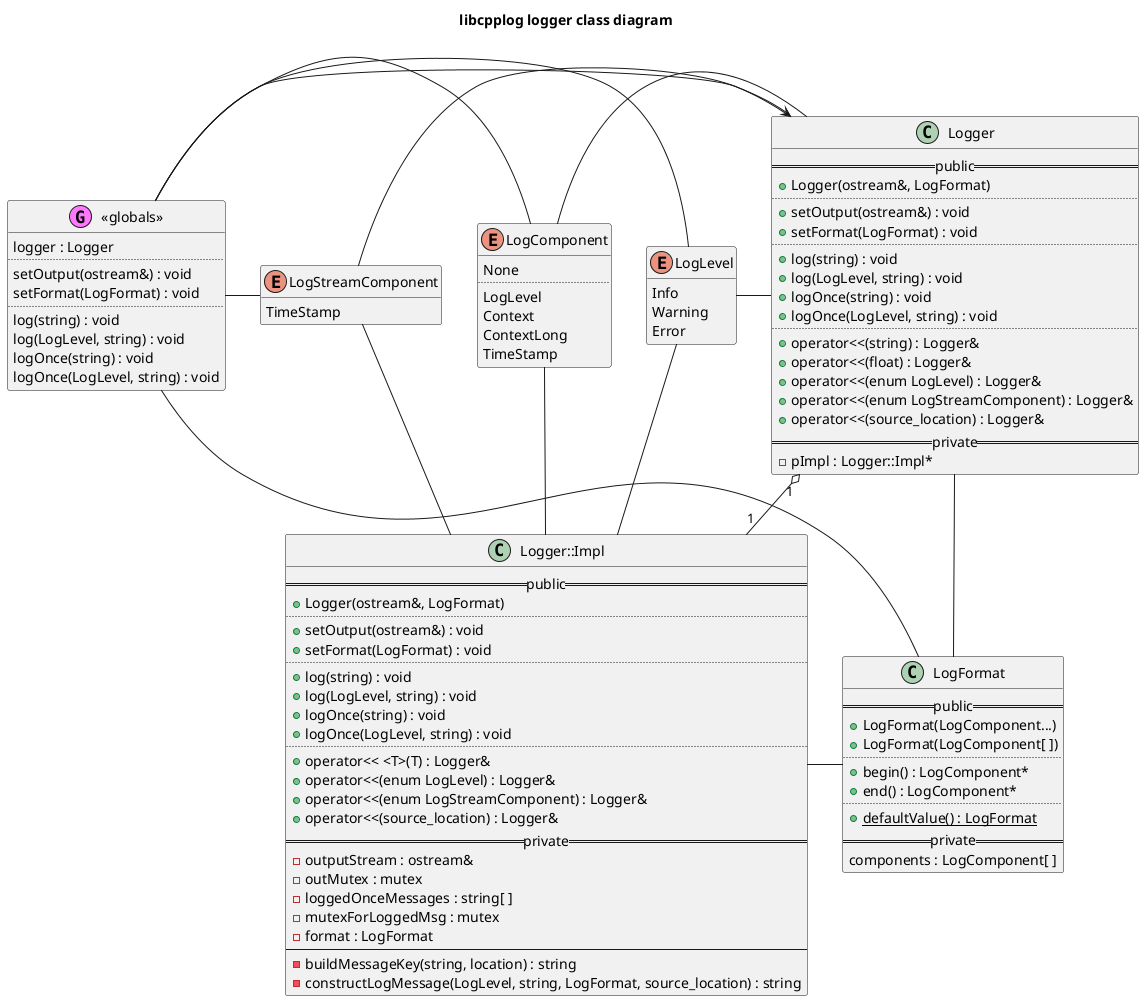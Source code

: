 @startuml logger-class-diagram

title libcpplog logger class diagram

enum LogLevel {
    Info
    Warning
    Error
}
hide LogLevel methods

enum LogComponent {
    None
    ..
    LogLevel
    Context
    ContextLong
    TimeStamp
}

enum LogStreamComponent {
    TimeStamp
}
hide LogStreamComponent methods

class LogFormat {
    == public ==
    + LogFormat(LogComponent...)
    + LogFormat(LogComponent[ ])
    ..
    + begin() : LogComponent*
    + end() : LogComponent*
    ..
    + {static} defaultValue() : LogFormat
    == private ==
    components : LogComponent[ ]
}

class Logger {
    == public ==
    + Logger(ostream&, LogFormat)
    ..
    + setOutput(ostream&) : void
    + setFormat(LogFormat) : void
    ..
    + log(string) : void
    + log(LogLevel, string) : void
    + logOnce(string) : void
    + logOnce(LogLevel, string) : void
    ..
    + operator<<(string) : Logger&
    + operator<<(float) : Logger&
    + operator<<(enum LogLevel) : Logger&
    + operator<<(enum LogStreamComponent) : Logger&
    + operator<<(source_location) : Logger&
    == private ==
    - pImpl : Logger::Impl*
}

class "<<globals>>" as globals << (G,#FF77FF) >> {
    logger : Logger
    ..
    setOutput(ostream&) : void
    setFormat(LogFormat) : void
    ..
    log(string) : void
    log(LogLevel, string) : void
    logOnce(string) : void
    logOnce(LogLevel, string) : void
}

class "Logger::Impl" as LoggerImpl {
    == public ==
    + Logger(ostream&, LogFormat)
    ..
    + setOutput(ostream&) : void
    + setFormat(LogFormat) : void
    ..
    + log(string) : void
    + log(LogLevel, string) : void
    + logOnce(string) : void
    + logOnce(LogLevel, string) : void
    ..
    + operator<< <T>(T) : Logger&
    + operator<<(enum LogLevel) : Logger&
    + operator<<(enum LogStreamComponent) : Logger&
    + operator<<(source_location) : Logger&
    == private ==
    - outputStream : ostream&
    - outMutex : mutex
    - loggedOnceMessages : string[ ]
    - mutexForLoggedMsg : mutex
    - format : LogFormat
    --
    - buildMessageKey(string, location) : string
    - constructLogMessage(LogLevel, string, LogFormat, source_location) : string
}

Logger "1" o-- "1" LoggerImpl

LogLevel - Logger
LogComponent - Logger
LogStreamComponent - Logger

LogLevel - LoggerImpl
LogComponent - LoggerImpl
LogStreamComponent - LoggerImpl

LogLevel -left- globals
LogComponent -left- globals
LogStreamComponent -left- globals

Logger - LogFormat
LoggerImpl - LogFormat 
globals - LogFormat

globals -> Logger

@enduml